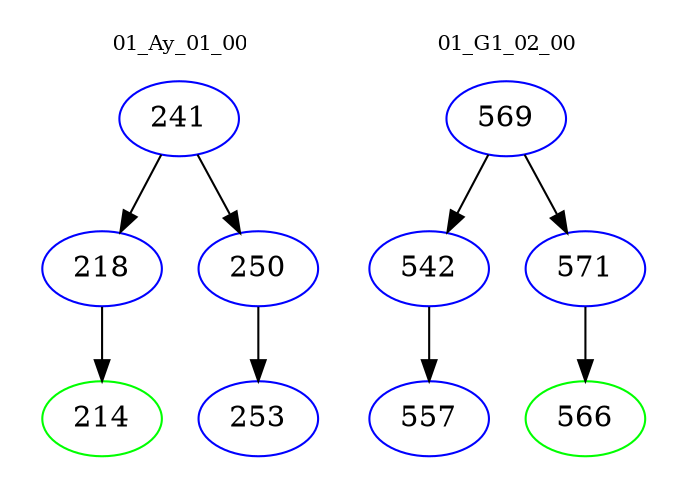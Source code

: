 digraph{
subgraph cluster_0 {
color = white
label = "01_Ay_01_00";
fontsize=10;
T0_241 [label="241", color="blue"]
T0_241 -> T0_218 [color="black"]
T0_218 [label="218", color="blue"]
T0_218 -> T0_214 [color="black"]
T0_214 [label="214", color="green"]
T0_241 -> T0_250 [color="black"]
T0_250 [label="250", color="blue"]
T0_250 -> T0_253 [color="black"]
T0_253 [label="253", color="blue"]
}
subgraph cluster_1 {
color = white
label = "01_G1_02_00";
fontsize=10;
T1_569 [label="569", color="blue"]
T1_569 -> T1_542 [color="black"]
T1_542 [label="542", color="blue"]
T1_542 -> T1_557 [color="black"]
T1_557 [label="557", color="blue"]
T1_569 -> T1_571 [color="black"]
T1_571 [label="571", color="blue"]
T1_571 -> T1_566 [color="black"]
T1_566 [label="566", color="green"]
}
}
